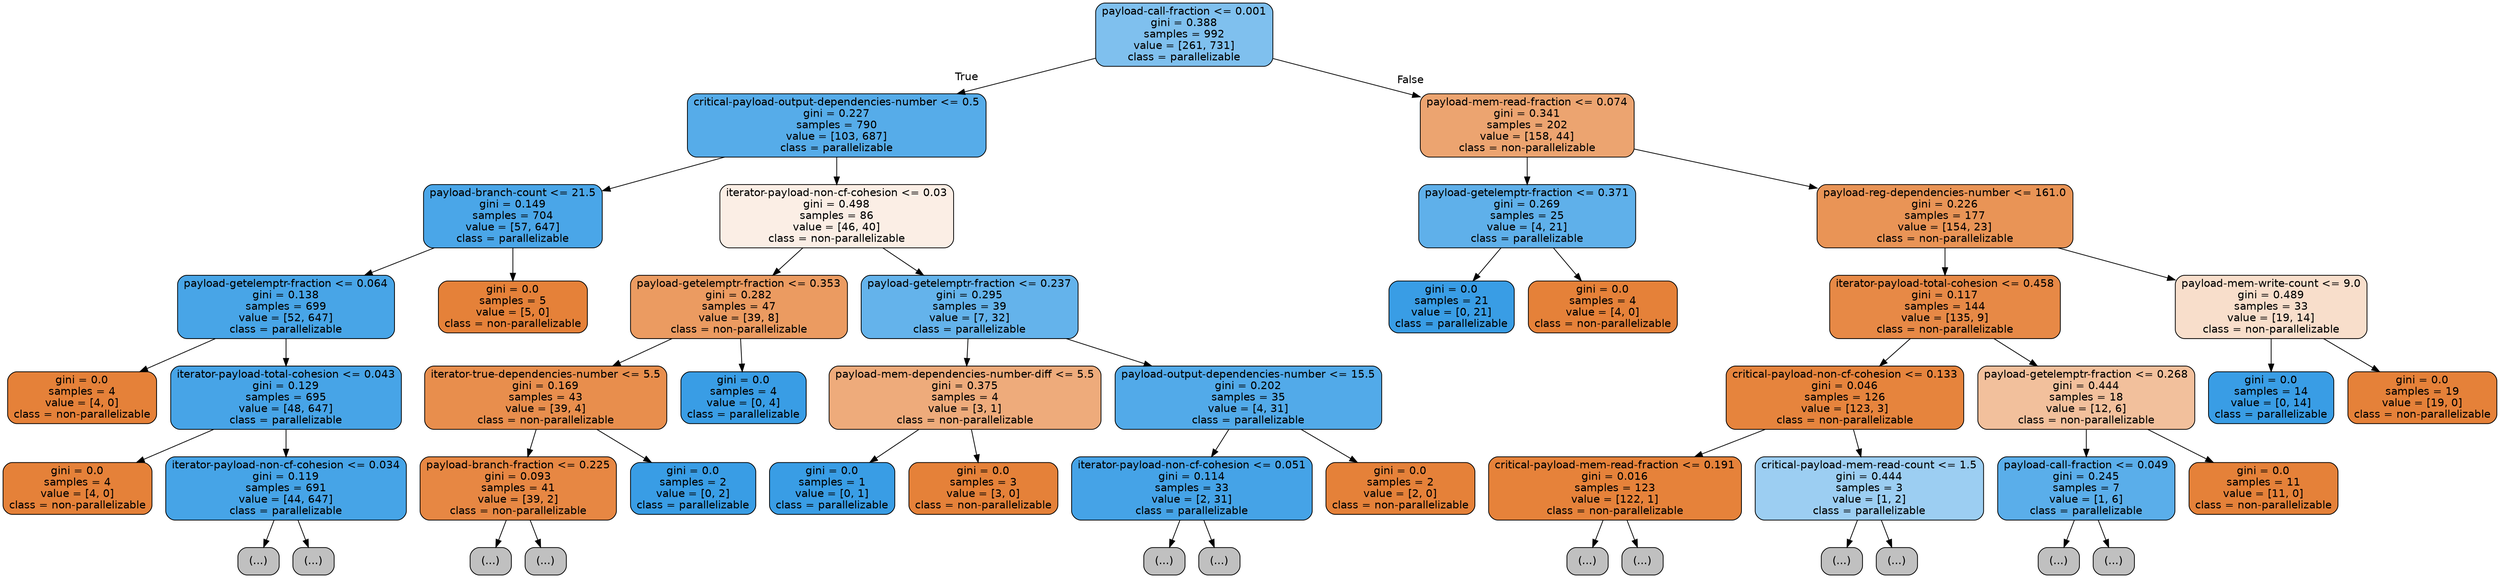 digraph Tree {
node [shape=box, style="filled, rounded", color="black", fontname=helvetica] ;
edge [fontname=helvetica] ;
0 [label="payload-call-fraction <= 0.001\ngini = 0.388\nsamples = 992\nvalue = [261, 731]\nclass = parallelizable", fillcolor="#399de5a4"] ;
1 [label="critical-payload-output-dependencies-number <= 0.5\ngini = 0.227\nsamples = 790\nvalue = [103, 687]\nclass = parallelizable", fillcolor="#399de5d9"] ;
0 -> 1 [labeldistance=2.5, labelangle=45, headlabel="True"] ;
2 [label="payload-branch-count <= 21.5\ngini = 0.149\nsamples = 704\nvalue = [57, 647]\nclass = parallelizable", fillcolor="#399de5e9"] ;
1 -> 2 ;
3 [label="payload-getelemptr-fraction <= 0.064\ngini = 0.138\nsamples = 699\nvalue = [52, 647]\nclass = parallelizable", fillcolor="#399de5eb"] ;
2 -> 3 ;
4 [label="gini = 0.0\nsamples = 4\nvalue = [4, 0]\nclass = non-parallelizable", fillcolor="#e58139ff"] ;
3 -> 4 ;
5 [label="iterator-payload-total-cohesion <= 0.043\ngini = 0.129\nsamples = 695\nvalue = [48, 647]\nclass = parallelizable", fillcolor="#399de5ec"] ;
3 -> 5 ;
6 [label="gini = 0.0\nsamples = 4\nvalue = [4, 0]\nclass = non-parallelizable", fillcolor="#e58139ff"] ;
5 -> 6 ;
7 [label="iterator-payload-non-cf-cohesion <= 0.034\ngini = 0.119\nsamples = 691\nvalue = [44, 647]\nclass = parallelizable", fillcolor="#399de5ee"] ;
5 -> 7 ;
8 [label="(...)", fillcolor="#C0C0C0"] ;
7 -> 8 ;
37 [label="(...)", fillcolor="#C0C0C0"] ;
7 -> 37 ;
90 [label="gini = 0.0\nsamples = 5\nvalue = [5, 0]\nclass = non-parallelizable", fillcolor="#e58139ff"] ;
2 -> 90 ;
91 [label="iterator-payload-non-cf-cohesion <= 0.03\ngini = 0.498\nsamples = 86\nvalue = [46, 40]\nclass = non-parallelizable", fillcolor="#e5813921"] ;
1 -> 91 ;
92 [label="payload-getelemptr-fraction <= 0.353\ngini = 0.282\nsamples = 47\nvalue = [39, 8]\nclass = non-parallelizable", fillcolor="#e58139cb"] ;
91 -> 92 ;
93 [label="iterator-true-dependencies-number <= 5.5\ngini = 0.169\nsamples = 43\nvalue = [39, 4]\nclass = non-parallelizable", fillcolor="#e58139e5"] ;
92 -> 93 ;
94 [label="payload-branch-fraction <= 0.225\ngini = 0.093\nsamples = 41\nvalue = [39, 2]\nclass = non-parallelizable", fillcolor="#e58139f2"] ;
93 -> 94 ;
95 [label="(...)", fillcolor="#C0C0C0"] ;
94 -> 95 ;
96 [label="(...)", fillcolor="#C0C0C0"] ;
94 -> 96 ;
99 [label="gini = 0.0\nsamples = 2\nvalue = [0, 2]\nclass = parallelizable", fillcolor="#399de5ff"] ;
93 -> 99 ;
100 [label="gini = 0.0\nsamples = 4\nvalue = [0, 4]\nclass = parallelizable", fillcolor="#399de5ff"] ;
92 -> 100 ;
101 [label="payload-getelemptr-fraction <= 0.237\ngini = 0.295\nsamples = 39\nvalue = [7, 32]\nclass = parallelizable", fillcolor="#399de5c7"] ;
91 -> 101 ;
102 [label="payload-mem-dependencies-number-diff <= 5.5\ngini = 0.375\nsamples = 4\nvalue = [3, 1]\nclass = non-parallelizable", fillcolor="#e58139aa"] ;
101 -> 102 ;
103 [label="gini = 0.0\nsamples = 1\nvalue = [0, 1]\nclass = parallelizable", fillcolor="#399de5ff"] ;
102 -> 103 ;
104 [label="gini = 0.0\nsamples = 3\nvalue = [3, 0]\nclass = non-parallelizable", fillcolor="#e58139ff"] ;
102 -> 104 ;
105 [label="payload-output-dependencies-number <= 15.5\ngini = 0.202\nsamples = 35\nvalue = [4, 31]\nclass = parallelizable", fillcolor="#399de5de"] ;
101 -> 105 ;
106 [label="iterator-payload-non-cf-cohesion <= 0.051\ngini = 0.114\nsamples = 33\nvalue = [2, 31]\nclass = parallelizable", fillcolor="#399de5ef"] ;
105 -> 106 ;
107 [label="(...)", fillcolor="#C0C0C0"] ;
106 -> 107 ;
112 [label="(...)", fillcolor="#C0C0C0"] ;
106 -> 112 ;
115 [label="gini = 0.0\nsamples = 2\nvalue = [2, 0]\nclass = non-parallelizable", fillcolor="#e58139ff"] ;
105 -> 115 ;
116 [label="payload-mem-read-fraction <= 0.074\ngini = 0.341\nsamples = 202\nvalue = [158, 44]\nclass = non-parallelizable", fillcolor="#e58139b8"] ;
0 -> 116 [labeldistance=2.5, labelangle=-45, headlabel="False"] ;
117 [label="payload-getelemptr-fraction <= 0.371\ngini = 0.269\nsamples = 25\nvalue = [4, 21]\nclass = parallelizable", fillcolor="#399de5ce"] ;
116 -> 117 ;
118 [label="gini = 0.0\nsamples = 21\nvalue = [0, 21]\nclass = parallelizable", fillcolor="#399de5ff"] ;
117 -> 118 ;
119 [label="gini = 0.0\nsamples = 4\nvalue = [4, 0]\nclass = non-parallelizable", fillcolor="#e58139ff"] ;
117 -> 119 ;
120 [label="payload-reg-dependencies-number <= 161.0\ngini = 0.226\nsamples = 177\nvalue = [154, 23]\nclass = non-parallelizable", fillcolor="#e58139d9"] ;
116 -> 120 ;
121 [label="iterator-payload-total-cohesion <= 0.458\ngini = 0.117\nsamples = 144\nvalue = [135, 9]\nclass = non-parallelizable", fillcolor="#e58139ee"] ;
120 -> 121 ;
122 [label="critical-payload-non-cf-cohesion <= 0.133\ngini = 0.046\nsamples = 126\nvalue = [123, 3]\nclass = non-parallelizable", fillcolor="#e58139f9"] ;
121 -> 122 ;
123 [label="critical-payload-mem-read-fraction <= 0.191\ngini = 0.016\nsamples = 123\nvalue = [122, 1]\nclass = non-parallelizable", fillcolor="#e58139fd"] ;
122 -> 123 ;
124 [label="(...)", fillcolor="#C0C0C0"] ;
123 -> 124 ;
125 [label="(...)", fillcolor="#C0C0C0"] ;
123 -> 125 ;
128 [label="critical-payload-mem-read-count <= 1.5\ngini = 0.444\nsamples = 3\nvalue = [1, 2]\nclass = parallelizable", fillcolor="#399de57f"] ;
122 -> 128 ;
129 [label="(...)", fillcolor="#C0C0C0"] ;
128 -> 129 ;
130 [label="(...)", fillcolor="#C0C0C0"] ;
128 -> 130 ;
131 [label="payload-getelemptr-fraction <= 0.268\ngini = 0.444\nsamples = 18\nvalue = [12, 6]\nclass = non-parallelizable", fillcolor="#e581397f"] ;
121 -> 131 ;
132 [label="payload-call-fraction <= 0.049\ngini = 0.245\nsamples = 7\nvalue = [1, 6]\nclass = parallelizable", fillcolor="#399de5d4"] ;
131 -> 132 ;
133 [label="(...)", fillcolor="#C0C0C0"] ;
132 -> 133 ;
134 [label="(...)", fillcolor="#C0C0C0"] ;
132 -> 134 ;
135 [label="gini = 0.0\nsamples = 11\nvalue = [11, 0]\nclass = non-parallelizable", fillcolor="#e58139ff"] ;
131 -> 135 ;
136 [label="payload-mem-write-count <= 9.0\ngini = 0.489\nsamples = 33\nvalue = [19, 14]\nclass = non-parallelizable", fillcolor="#e5813943"] ;
120 -> 136 ;
137 [label="gini = 0.0\nsamples = 14\nvalue = [0, 14]\nclass = parallelizable", fillcolor="#399de5ff"] ;
136 -> 137 ;
138 [label="gini = 0.0\nsamples = 19\nvalue = [19, 0]\nclass = non-parallelizable", fillcolor="#e58139ff"] ;
136 -> 138 ;
}